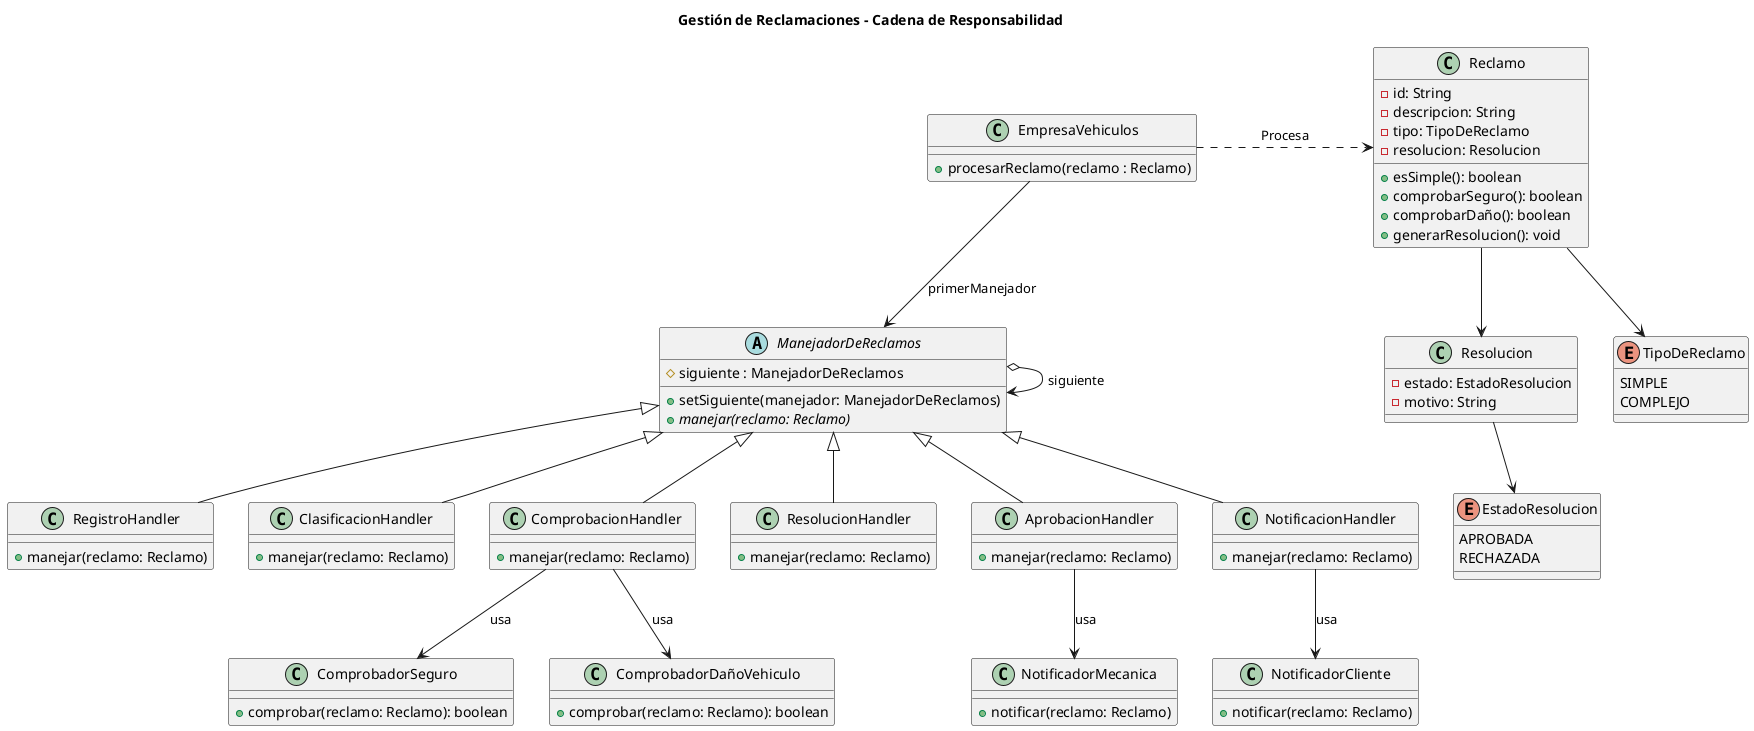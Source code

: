 @startuml
title Gestión de Reclamaciones - Cadena de Responsabilidad

class EmpresaVehiculos {
    + procesarReclamo(reclamo : Reclamo)
}

abstract class ManejadorDeReclamos {
    # siguiente : ManejadorDeReclamos
    + setSiguiente(manejador: ManejadorDeReclamos)
    + {abstract} manejar(reclamo: Reclamo)
}

class RegistroHandler {
    + manejar(reclamo: Reclamo)
}

class ClasificacionHandler {
    + manejar(reclamo: Reclamo)
}

class ComprobacionHandler {
    + manejar(reclamo: Reclamo)
}

class ResolucionHandler {
    + manejar(reclamo: Reclamo)
}

class AprobacionHandler {
    + manejar(reclamo: Reclamo)
}

class NotificacionHandler {
    + manejar(reclamo: Reclamo)
}

class Reclamo {
    - id: String
    - descripcion: String
    - tipo: TipoDeReclamo
    - resolucion: Resolucion
    + esSimple(): boolean
    + comprobarSeguro(): boolean
    + comprobarDaño(): boolean
    + generarResolucion(): void
}

class Resolucion {
    - estado: EstadoResolucion
    - motivo: String
}

enum TipoDeReclamo {
    SIMPLE
    COMPLEJO
}

enum EstadoResolucion {
    APROBADA
    RECHAZADA
}

' Comprobadores como componentes internos (NO heredan de Manejador)
class ComprobadorSeguro {
    + comprobar(reclamo: Reclamo): boolean
}

class ComprobadorDañoVehiculo {
    + comprobar(reclamo: Reclamo): boolean
}

' Notificadores como componentes internos (NO heredan de Manejador)
class NotificadorCliente {
    + notificar(reclamo: Reclamo)
}

class NotificadorMecanica {
    + notificar(reclamo: Reclamo)
}

' Relaciones CORRECTAS
EmpresaVehiculos --> ManejadorDeReclamos : primerManejador

ManejadorDeReclamos <|-- RegistroHandler
ManejadorDeReclamos <|-- ClasificacionHandler
ManejadorDeReclamos <|-- ComprobacionHandler
ManejadorDeReclamos <|-- ResolucionHandler
ManejadorDeReclamos <|-- AprobacionHandler
ManejadorDeReclamos <|-- NotificacionHandler

ManejadorDeReclamos o--> ManejadorDeReclamos : siguiente

ComprobacionHandler --> ComprobadorSeguro : usa
ComprobacionHandler --> ComprobadorDañoVehiculo : usa
AprobacionHandler --> NotificadorMecanica : usa
NotificacionHandler --> NotificadorCliente : usa

Reclamo --> Resolucion
Reclamo --> TipoDeReclamo
Resolucion --> EstadoResolucion


EmpresaVehiculos ..R> Reclamo : "Procesa"

@enduml